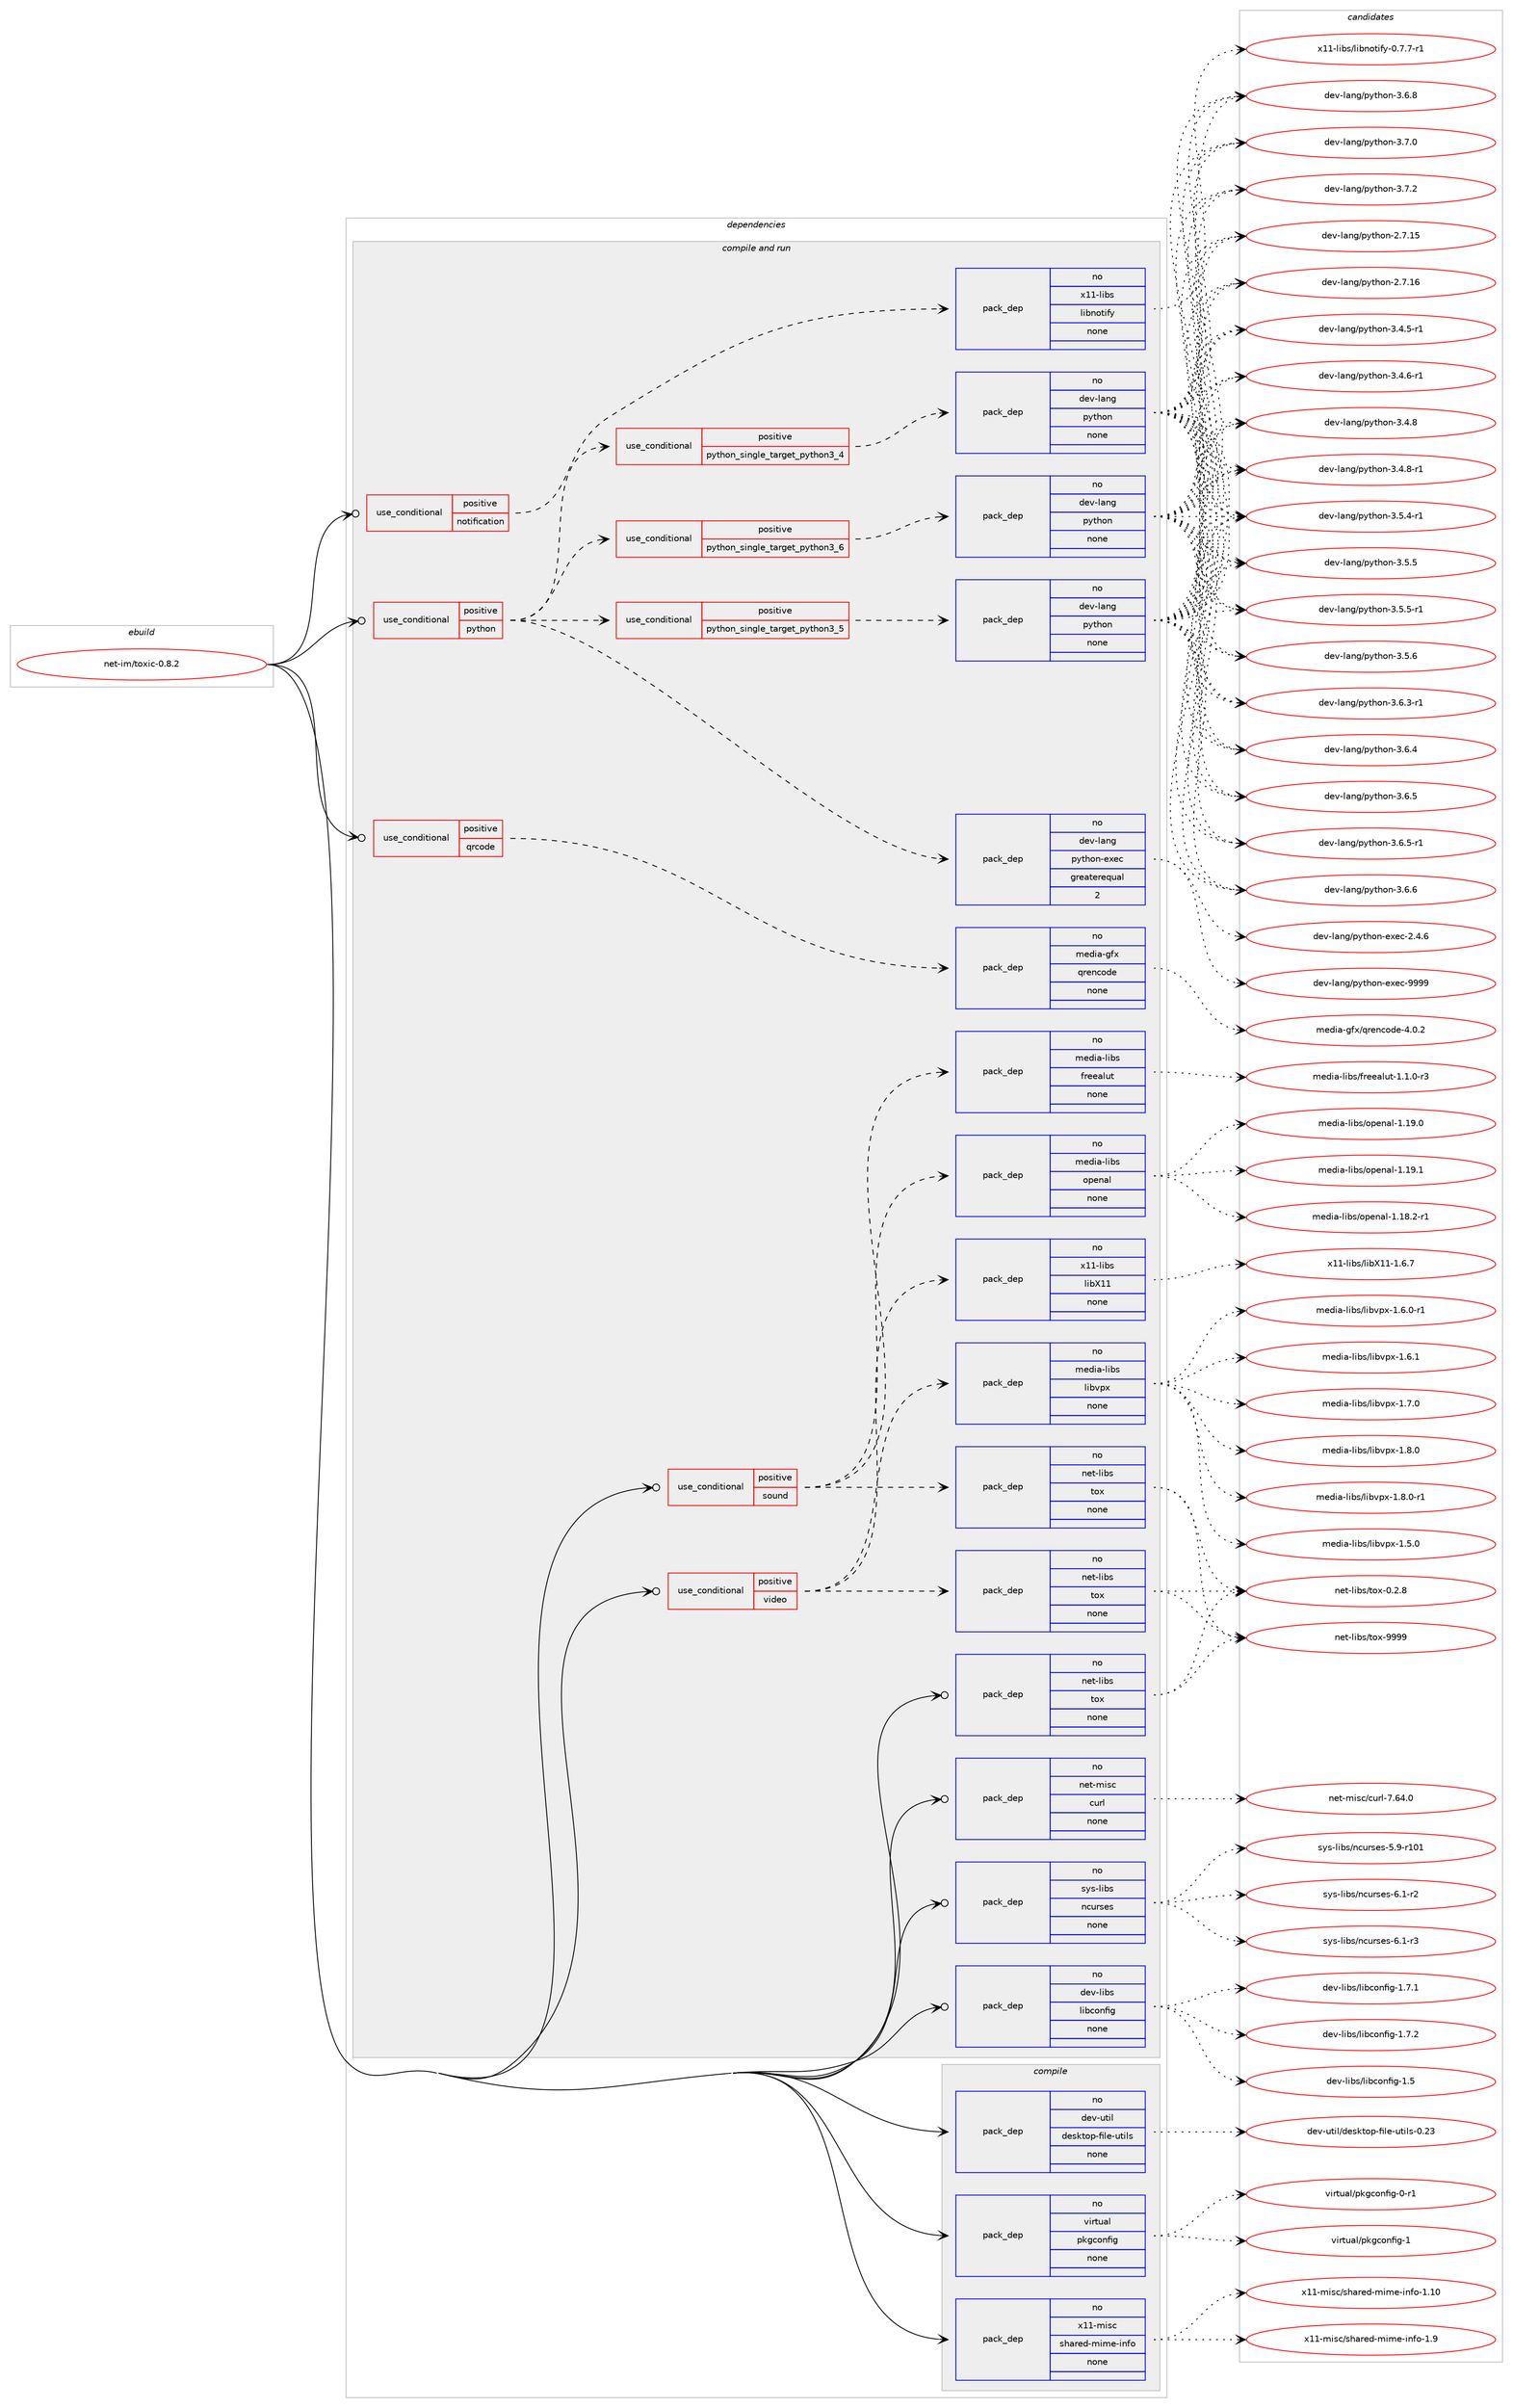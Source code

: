 digraph prolog {

# *************
# Graph options
# *************

newrank=true;
concentrate=true;
compound=true;
graph [rankdir=LR,fontname=Helvetica,fontsize=10,ranksep=1.5];#, ranksep=2.5, nodesep=0.2];
edge  [arrowhead=vee];
node  [fontname=Helvetica,fontsize=10];

# **********
# The ebuild
# **********

subgraph cluster_leftcol {
color=gray;
rank=same;
label=<<i>ebuild</i>>;
id [label="net-im/toxic-0.8.2", color=red, width=4, href="../net-im/toxic-0.8.2.svg"];
}

# ****************
# The dependencies
# ****************

subgraph cluster_midcol {
color=gray;
label=<<i>dependencies</i>>;
subgraph cluster_compile {
fillcolor="#eeeeee";
style=filled;
label=<<i>compile</i>>;
subgraph pack1184010 {
dependency1656081 [label=<<TABLE BORDER="0" CELLBORDER="1" CELLSPACING="0" CELLPADDING="4" WIDTH="220"><TR><TD ROWSPAN="6" CELLPADDING="30">pack_dep</TD></TR><TR><TD WIDTH="110">no</TD></TR><TR><TD>dev-util</TD></TR><TR><TD>desktop-file-utils</TD></TR><TR><TD>none</TD></TR><TR><TD></TD></TR></TABLE>>, shape=none, color=blue];
}
id:e -> dependency1656081:w [weight=20,style="solid",arrowhead="vee"];
subgraph pack1184011 {
dependency1656082 [label=<<TABLE BORDER="0" CELLBORDER="1" CELLSPACING="0" CELLPADDING="4" WIDTH="220"><TR><TD ROWSPAN="6" CELLPADDING="30">pack_dep</TD></TR><TR><TD WIDTH="110">no</TD></TR><TR><TD>virtual</TD></TR><TR><TD>pkgconfig</TD></TR><TR><TD>none</TD></TR><TR><TD></TD></TR></TABLE>>, shape=none, color=blue];
}
id:e -> dependency1656082:w [weight=20,style="solid",arrowhead="vee"];
subgraph pack1184012 {
dependency1656083 [label=<<TABLE BORDER="0" CELLBORDER="1" CELLSPACING="0" CELLPADDING="4" WIDTH="220"><TR><TD ROWSPAN="6" CELLPADDING="30">pack_dep</TD></TR><TR><TD WIDTH="110">no</TD></TR><TR><TD>x11-misc</TD></TR><TR><TD>shared-mime-info</TD></TR><TR><TD>none</TD></TR><TR><TD></TD></TR></TABLE>>, shape=none, color=blue];
}
id:e -> dependency1656083:w [weight=20,style="solid",arrowhead="vee"];
}
subgraph cluster_compileandrun {
fillcolor="#eeeeee";
style=filled;
label=<<i>compile and run</i>>;
subgraph cond445230 {
dependency1656084 [label=<<TABLE BORDER="0" CELLBORDER="1" CELLSPACING="0" CELLPADDING="4"><TR><TD ROWSPAN="3" CELLPADDING="10">use_conditional</TD></TR><TR><TD>positive</TD></TR><TR><TD>notification</TD></TR></TABLE>>, shape=none, color=red];
subgraph pack1184013 {
dependency1656085 [label=<<TABLE BORDER="0" CELLBORDER="1" CELLSPACING="0" CELLPADDING="4" WIDTH="220"><TR><TD ROWSPAN="6" CELLPADDING="30">pack_dep</TD></TR><TR><TD WIDTH="110">no</TD></TR><TR><TD>x11-libs</TD></TR><TR><TD>libnotify</TD></TR><TR><TD>none</TD></TR><TR><TD></TD></TR></TABLE>>, shape=none, color=blue];
}
dependency1656084:e -> dependency1656085:w [weight=20,style="dashed",arrowhead="vee"];
}
id:e -> dependency1656084:w [weight=20,style="solid",arrowhead="odotvee"];
subgraph cond445231 {
dependency1656086 [label=<<TABLE BORDER="0" CELLBORDER="1" CELLSPACING="0" CELLPADDING="4"><TR><TD ROWSPAN="3" CELLPADDING="10">use_conditional</TD></TR><TR><TD>positive</TD></TR><TR><TD>python</TD></TR></TABLE>>, shape=none, color=red];
subgraph cond445232 {
dependency1656087 [label=<<TABLE BORDER="0" CELLBORDER="1" CELLSPACING="0" CELLPADDING="4"><TR><TD ROWSPAN="3" CELLPADDING="10">use_conditional</TD></TR><TR><TD>positive</TD></TR><TR><TD>python_single_target_python3_4</TD></TR></TABLE>>, shape=none, color=red];
subgraph pack1184014 {
dependency1656088 [label=<<TABLE BORDER="0" CELLBORDER="1" CELLSPACING="0" CELLPADDING="4" WIDTH="220"><TR><TD ROWSPAN="6" CELLPADDING="30">pack_dep</TD></TR><TR><TD WIDTH="110">no</TD></TR><TR><TD>dev-lang</TD></TR><TR><TD>python</TD></TR><TR><TD>none</TD></TR><TR><TD></TD></TR></TABLE>>, shape=none, color=blue];
}
dependency1656087:e -> dependency1656088:w [weight=20,style="dashed",arrowhead="vee"];
}
dependency1656086:e -> dependency1656087:w [weight=20,style="dashed",arrowhead="vee"];
subgraph cond445233 {
dependency1656089 [label=<<TABLE BORDER="0" CELLBORDER="1" CELLSPACING="0" CELLPADDING="4"><TR><TD ROWSPAN="3" CELLPADDING="10">use_conditional</TD></TR><TR><TD>positive</TD></TR><TR><TD>python_single_target_python3_5</TD></TR></TABLE>>, shape=none, color=red];
subgraph pack1184015 {
dependency1656090 [label=<<TABLE BORDER="0" CELLBORDER="1" CELLSPACING="0" CELLPADDING="4" WIDTH="220"><TR><TD ROWSPAN="6" CELLPADDING="30">pack_dep</TD></TR><TR><TD WIDTH="110">no</TD></TR><TR><TD>dev-lang</TD></TR><TR><TD>python</TD></TR><TR><TD>none</TD></TR><TR><TD></TD></TR></TABLE>>, shape=none, color=blue];
}
dependency1656089:e -> dependency1656090:w [weight=20,style="dashed",arrowhead="vee"];
}
dependency1656086:e -> dependency1656089:w [weight=20,style="dashed",arrowhead="vee"];
subgraph cond445234 {
dependency1656091 [label=<<TABLE BORDER="0" CELLBORDER="1" CELLSPACING="0" CELLPADDING="4"><TR><TD ROWSPAN="3" CELLPADDING="10">use_conditional</TD></TR><TR><TD>positive</TD></TR><TR><TD>python_single_target_python3_6</TD></TR></TABLE>>, shape=none, color=red];
subgraph pack1184016 {
dependency1656092 [label=<<TABLE BORDER="0" CELLBORDER="1" CELLSPACING="0" CELLPADDING="4" WIDTH="220"><TR><TD ROWSPAN="6" CELLPADDING="30">pack_dep</TD></TR><TR><TD WIDTH="110">no</TD></TR><TR><TD>dev-lang</TD></TR><TR><TD>python</TD></TR><TR><TD>none</TD></TR><TR><TD></TD></TR></TABLE>>, shape=none, color=blue];
}
dependency1656091:e -> dependency1656092:w [weight=20,style="dashed",arrowhead="vee"];
}
dependency1656086:e -> dependency1656091:w [weight=20,style="dashed",arrowhead="vee"];
subgraph pack1184017 {
dependency1656093 [label=<<TABLE BORDER="0" CELLBORDER="1" CELLSPACING="0" CELLPADDING="4" WIDTH="220"><TR><TD ROWSPAN="6" CELLPADDING="30">pack_dep</TD></TR><TR><TD WIDTH="110">no</TD></TR><TR><TD>dev-lang</TD></TR><TR><TD>python-exec</TD></TR><TR><TD>greaterequal</TD></TR><TR><TD>2</TD></TR></TABLE>>, shape=none, color=blue];
}
dependency1656086:e -> dependency1656093:w [weight=20,style="dashed",arrowhead="vee"];
}
id:e -> dependency1656086:w [weight=20,style="solid",arrowhead="odotvee"];
subgraph cond445235 {
dependency1656094 [label=<<TABLE BORDER="0" CELLBORDER="1" CELLSPACING="0" CELLPADDING="4"><TR><TD ROWSPAN="3" CELLPADDING="10">use_conditional</TD></TR><TR><TD>positive</TD></TR><TR><TD>qrcode</TD></TR></TABLE>>, shape=none, color=red];
subgraph pack1184018 {
dependency1656095 [label=<<TABLE BORDER="0" CELLBORDER="1" CELLSPACING="0" CELLPADDING="4" WIDTH="220"><TR><TD ROWSPAN="6" CELLPADDING="30">pack_dep</TD></TR><TR><TD WIDTH="110">no</TD></TR><TR><TD>media-gfx</TD></TR><TR><TD>qrencode</TD></TR><TR><TD>none</TD></TR><TR><TD></TD></TR></TABLE>>, shape=none, color=blue];
}
dependency1656094:e -> dependency1656095:w [weight=20,style="dashed",arrowhead="vee"];
}
id:e -> dependency1656094:w [weight=20,style="solid",arrowhead="odotvee"];
subgraph cond445236 {
dependency1656096 [label=<<TABLE BORDER="0" CELLBORDER="1" CELLSPACING="0" CELLPADDING="4"><TR><TD ROWSPAN="3" CELLPADDING="10">use_conditional</TD></TR><TR><TD>positive</TD></TR><TR><TD>sound</TD></TR></TABLE>>, shape=none, color=red];
subgraph pack1184019 {
dependency1656097 [label=<<TABLE BORDER="0" CELLBORDER="1" CELLSPACING="0" CELLPADDING="4" WIDTH="220"><TR><TD ROWSPAN="6" CELLPADDING="30">pack_dep</TD></TR><TR><TD WIDTH="110">no</TD></TR><TR><TD>media-libs</TD></TR><TR><TD>openal</TD></TR><TR><TD>none</TD></TR><TR><TD></TD></TR></TABLE>>, shape=none, color=blue];
}
dependency1656096:e -> dependency1656097:w [weight=20,style="dashed",arrowhead="vee"];
subgraph pack1184020 {
dependency1656098 [label=<<TABLE BORDER="0" CELLBORDER="1" CELLSPACING="0" CELLPADDING="4" WIDTH="220"><TR><TD ROWSPAN="6" CELLPADDING="30">pack_dep</TD></TR><TR><TD WIDTH="110">no</TD></TR><TR><TD>media-libs</TD></TR><TR><TD>freealut</TD></TR><TR><TD>none</TD></TR><TR><TD></TD></TR></TABLE>>, shape=none, color=blue];
}
dependency1656096:e -> dependency1656098:w [weight=20,style="dashed",arrowhead="vee"];
subgraph pack1184021 {
dependency1656099 [label=<<TABLE BORDER="0" CELLBORDER="1" CELLSPACING="0" CELLPADDING="4" WIDTH="220"><TR><TD ROWSPAN="6" CELLPADDING="30">pack_dep</TD></TR><TR><TD WIDTH="110">no</TD></TR><TR><TD>net-libs</TD></TR><TR><TD>tox</TD></TR><TR><TD>none</TD></TR><TR><TD></TD></TR></TABLE>>, shape=none, color=blue];
}
dependency1656096:e -> dependency1656099:w [weight=20,style="dashed",arrowhead="vee"];
}
id:e -> dependency1656096:w [weight=20,style="solid",arrowhead="odotvee"];
subgraph cond445237 {
dependency1656100 [label=<<TABLE BORDER="0" CELLBORDER="1" CELLSPACING="0" CELLPADDING="4"><TR><TD ROWSPAN="3" CELLPADDING="10">use_conditional</TD></TR><TR><TD>positive</TD></TR><TR><TD>video</TD></TR></TABLE>>, shape=none, color=red];
subgraph pack1184022 {
dependency1656101 [label=<<TABLE BORDER="0" CELLBORDER="1" CELLSPACING="0" CELLPADDING="4" WIDTH="220"><TR><TD ROWSPAN="6" CELLPADDING="30">pack_dep</TD></TR><TR><TD WIDTH="110">no</TD></TR><TR><TD>media-libs</TD></TR><TR><TD>libvpx</TD></TR><TR><TD>none</TD></TR><TR><TD></TD></TR></TABLE>>, shape=none, color=blue];
}
dependency1656100:e -> dependency1656101:w [weight=20,style="dashed",arrowhead="vee"];
subgraph pack1184023 {
dependency1656102 [label=<<TABLE BORDER="0" CELLBORDER="1" CELLSPACING="0" CELLPADDING="4" WIDTH="220"><TR><TD ROWSPAN="6" CELLPADDING="30">pack_dep</TD></TR><TR><TD WIDTH="110">no</TD></TR><TR><TD>net-libs</TD></TR><TR><TD>tox</TD></TR><TR><TD>none</TD></TR><TR><TD></TD></TR></TABLE>>, shape=none, color=blue];
}
dependency1656100:e -> dependency1656102:w [weight=20,style="dashed",arrowhead="vee"];
subgraph pack1184024 {
dependency1656103 [label=<<TABLE BORDER="0" CELLBORDER="1" CELLSPACING="0" CELLPADDING="4" WIDTH="220"><TR><TD ROWSPAN="6" CELLPADDING="30">pack_dep</TD></TR><TR><TD WIDTH="110">no</TD></TR><TR><TD>x11-libs</TD></TR><TR><TD>libX11</TD></TR><TR><TD>none</TD></TR><TR><TD></TD></TR></TABLE>>, shape=none, color=blue];
}
dependency1656100:e -> dependency1656103:w [weight=20,style="dashed",arrowhead="vee"];
}
id:e -> dependency1656100:w [weight=20,style="solid",arrowhead="odotvee"];
subgraph pack1184025 {
dependency1656104 [label=<<TABLE BORDER="0" CELLBORDER="1" CELLSPACING="0" CELLPADDING="4" WIDTH="220"><TR><TD ROWSPAN="6" CELLPADDING="30">pack_dep</TD></TR><TR><TD WIDTH="110">no</TD></TR><TR><TD>dev-libs</TD></TR><TR><TD>libconfig</TD></TR><TR><TD>none</TD></TR><TR><TD></TD></TR></TABLE>>, shape=none, color=blue];
}
id:e -> dependency1656104:w [weight=20,style="solid",arrowhead="odotvee"];
subgraph pack1184026 {
dependency1656105 [label=<<TABLE BORDER="0" CELLBORDER="1" CELLSPACING="0" CELLPADDING="4" WIDTH="220"><TR><TD ROWSPAN="6" CELLPADDING="30">pack_dep</TD></TR><TR><TD WIDTH="110">no</TD></TR><TR><TD>net-libs</TD></TR><TR><TD>tox</TD></TR><TR><TD>none</TD></TR><TR><TD></TD></TR></TABLE>>, shape=none, color=blue];
}
id:e -> dependency1656105:w [weight=20,style="solid",arrowhead="odotvee"];
subgraph pack1184027 {
dependency1656106 [label=<<TABLE BORDER="0" CELLBORDER="1" CELLSPACING="0" CELLPADDING="4" WIDTH="220"><TR><TD ROWSPAN="6" CELLPADDING="30">pack_dep</TD></TR><TR><TD WIDTH="110">no</TD></TR><TR><TD>net-misc</TD></TR><TR><TD>curl</TD></TR><TR><TD>none</TD></TR><TR><TD></TD></TR></TABLE>>, shape=none, color=blue];
}
id:e -> dependency1656106:w [weight=20,style="solid",arrowhead="odotvee"];
subgraph pack1184028 {
dependency1656107 [label=<<TABLE BORDER="0" CELLBORDER="1" CELLSPACING="0" CELLPADDING="4" WIDTH="220"><TR><TD ROWSPAN="6" CELLPADDING="30">pack_dep</TD></TR><TR><TD WIDTH="110">no</TD></TR><TR><TD>sys-libs</TD></TR><TR><TD>ncurses</TD></TR><TR><TD>none</TD></TR><TR><TD></TD></TR></TABLE>>, shape=none, color=blue];
}
id:e -> dependency1656107:w [weight=20,style="solid",arrowhead="odotvee"];
}
subgraph cluster_run {
fillcolor="#eeeeee";
style=filled;
label=<<i>run</i>>;
}
}

# **************
# The candidates
# **************

subgraph cluster_choices {
rank=same;
color=gray;
label=<<i>candidates</i>>;

subgraph choice1184010 {
color=black;
nodesep=1;
choice100101118451171161051084710010111510711611111245102105108101451171161051081154548465051 [label="dev-util/desktop-file-utils-0.23", color=red, width=4,href="../dev-util/desktop-file-utils-0.23.svg"];
dependency1656081:e -> choice100101118451171161051084710010111510711611111245102105108101451171161051081154548465051:w [style=dotted,weight="100"];
}
subgraph choice1184011 {
color=black;
nodesep=1;
choice11810511411611797108471121071039911111010210510345484511449 [label="virtual/pkgconfig-0-r1", color=red, width=4,href="../virtual/pkgconfig-0-r1.svg"];
choice1181051141161179710847112107103991111101021051034549 [label="virtual/pkgconfig-1", color=red, width=4,href="../virtual/pkgconfig-1.svg"];
dependency1656082:e -> choice11810511411611797108471121071039911111010210510345484511449:w [style=dotted,weight="100"];
dependency1656082:e -> choice1181051141161179710847112107103991111101021051034549:w [style=dotted,weight="100"];
}
subgraph choice1184012 {
color=black;
nodesep=1;
choice12049494510910511599471151049711410110045109105109101451051101021114549464948 [label="x11-misc/shared-mime-info-1.10", color=red, width=4,href="../x11-misc/shared-mime-info-1.10.svg"];
choice120494945109105115994711510497114101100451091051091014510511010211145494657 [label="x11-misc/shared-mime-info-1.9", color=red, width=4,href="../x11-misc/shared-mime-info-1.9.svg"];
dependency1656083:e -> choice12049494510910511599471151049711410110045109105109101451051101021114549464948:w [style=dotted,weight="100"];
dependency1656083:e -> choice120494945109105115994711510497114101100451091051091014510511010211145494657:w [style=dotted,weight="100"];
}
subgraph choice1184013 {
color=black;
nodesep=1;
choice1204949451081059811547108105981101111161051021214548465546554511449 [label="x11-libs/libnotify-0.7.7-r1", color=red, width=4,href="../x11-libs/libnotify-0.7.7-r1.svg"];
dependency1656085:e -> choice1204949451081059811547108105981101111161051021214548465546554511449:w [style=dotted,weight="100"];
}
subgraph choice1184014 {
color=black;
nodesep=1;
choice10010111845108971101034711212111610411111045504655464953 [label="dev-lang/python-2.7.15", color=red, width=4,href="../dev-lang/python-2.7.15.svg"];
choice10010111845108971101034711212111610411111045504655464954 [label="dev-lang/python-2.7.16", color=red, width=4,href="../dev-lang/python-2.7.16.svg"];
choice1001011184510897110103471121211161041111104551465246534511449 [label="dev-lang/python-3.4.5-r1", color=red, width=4,href="../dev-lang/python-3.4.5-r1.svg"];
choice1001011184510897110103471121211161041111104551465246544511449 [label="dev-lang/python-3.4.6-r1", color=red, width=4,href="../dev-lang/python-3.4.6-r1.svg"];
choice100101118451089711010347112121116104111110455146524656 [label="dev-lang/python-3.4.8", color=red, width=4,href="../dev-lang/python-3.4.8.svg"];
choice1001011184510897110103471121211161041111104551465246564511449 [label="dev-lang/python-3.4.8-r1", color=red, width=4,href="../dev-lang/python-3.4.8-r1.svg"];
choice1001011184510897110103471121211161041111104551465346524511449 [label="dev-lang/python-3.5.4-r1", color=red, width=4,href="../dev-lang/python-3.5.4-r1.svg"];
choice100101118451089711010347112121116104111110455146534653 [label="dev-lang/python-3.5.5", color=red, width=4,href="../dev-lang/python-3.5.5.svg"];
choice1001011184510897110103471121211161041111104551465346534511449 [label="dev-lang/python-3.5.5-r1", color=red, width=4,href="../dev-lang/python-3.5.5-r1.svg"];
choice100101118451089711010347112121116104111110455146534654 [label="dev-lang/python-3.5.6", color=red, width=4,href="../dev-lang/python-3.5.6.svg"];
choice1001011184510897110103471121211161041111104551465446514511449 [label="dev-lang/python-3.6.3-r1", color=red, width=4,href="../dev-lang/python-3.6.3-r1.svg"];
choice100101118451089711010347112121116104111110455146544652 [label="dev-lang/python-3.6.4", color=red, width=4,href="../dev-lang/python-3.6.4.svg"];
choice100101118451089711010347112121116104111110455146544653 [label="dev-lang/python-3.6.5", color=red, width=4,href="../dev-lang/python-3.6.5.svg"];
choice1001011184510897110103471121211161041111104551465446534511449 [label="dev-lang/python-3.6.5-r1", color=red, width=4,href="../dev-lang/python-3.6.5-r1.svg"];
choice100101118451089711010347112121116104111110455146544654 [label="dev-lang/python-3.6.6", color=red, width=4,href="../dev-lang/python-3.6.6.svg"];
choice100101118451089711010347112121116104111110455146544656 [label="dev-lang/python-3.6.8", color=red, width=4,href="../dev-lang/python-3.6.8.svg"];
choice100101118451089711010347112121116104111110455146554648 [label="dev-lang/python-3.7.0", color=red, width=4,href="../dev-lang/python-3.7.0.svg"];
choice100101118451089711010347112121116104111110455146554650 [label="dev-lang/python-3.7.2", color=red, width=4,href="../dev-lang/python-3.7.2.svg"];
dependency1656088:e -> choice10010111845108971101034711212111610411111045504655464953:w [style=dotted,weight="100"];
dependency1656088:e -> choice10010111845108971101034711212111610411111045504655464954:w [style=dotted,weight="100"];
dependency1656088:e -> choice1001011184510897110103471121211161041111104551465246534511449:w [style=dotted,weight="100"];
dependency1656088:e -> choice1001011184510897110103471121211161041111104551465246544511449:w [style=dotted,weight="100"];
dependency1656088:e -> choice100101118451089711010347112121116104111110455146524656:w [style=dotted,weight="100"];
dependency1656088:e -> choice1001011184510897110103471121211161041111104551465246564511449:w [style=dotted,weight="100"];
dependency1656088:e -> choice1001011184510897110103471121211161041111104551465346524511449:w [style=dotted,weight="100"];
dependency1656088:e -> choice100101118451089711010347112121116104111110455146534653:w [style=dotted,weight="100"];
dependency1656088:e -> choice1001011184510897110103471121211161041111104551465346534511449:w [style=dotted,weight="100"];
dependency1656088:e -> choice100101118451089711010347112121116104111110455146534654:w [style=dotted,weight="100"];
dependency1656088:e -> choice1001011184510897110103471121211161041111104551465446514511449:w [style=dotted,weight="100"];
dependency1656088:e -> choice100101118451089711010347112121116104111110455146544652:w [style=dotted,weight="100"];
dependency1656088:e -> choice100101118451089711010347112121116104111110455146544653:w [style=dotted,weight="100"];
dependency1656088:e -> choice1001011184510897110103471121211161041111104551465446534511449:w [style=dotted,weight="100"];
dependency1656088:e -> choice100101118451089711010347112121116104111110455146544654:w [style=dotted,weight="100"];
dependency1656088:e -> choice100101118451089711010347112121116104111110455146544656:w [style=dotted,weight="100"];
dependency1656088:e -> choice100101118451089711010347112121116104111110455146554648:w [style=dotted,weight="100"];
dependency1656088:e -> choice100101118451089711010347112121116104111110455146554650:w [style=dotted,weight="100"];
}
subgraph choice1184015 {
color=black;
nodesep=1;
choice10010111845108971101034711212111610411111045504655464953 [label="dev-lang/python-2.7.15", color=red, width=4,href="../dev-lang/python-2.7.15.svg"];
choice10010111845108971101034711212111610411111045504655464954 [label="dev-lang/python-2.7.16", color=red, width=4,href="../dev-lang/python-2.7.16.svg"];
choice1001011184510897110103471121211161041111104551465246534511449 [label="dev-lang/python-3.4.5-r1", color=red, width=4,href="../dev-lang/python-3.4.5-r1.svg"];
choice1001011184510897110103471121211161041111104551465246544511449 [label="dev-lang/python-3.4.6-r1", color=red, width=4,href="../dev-lang/python-3.4.6-r1.svg"];
choice100101118451089711010347112121116104111110455146524656 [label="dev-lang/python-3.4.8", color=red, width=4,href="../dev-lang/python-3.4.8.svg"];
choice1001011184510897110103471121211161041111104551465246564511449 [label="dev-lang/python-3.4.8-r1", color=red, width=4,href="../dev-lang/python-3.4.8-r1.svg"];
choice1001011184510897110103471121211161041111104551465346524511449 [label="dev-lang/python-3.5.4-r1", color=red, width=4,href="../dev-lang/python-3.5.4-r1.svg"];
choice100101118451089711010347112121116104111110455146534653 [label="dev-lang/python-3.5.5", color=red, width=4,href="../dev-lang/python-3.5.5.svg"];
choice1001011184510897110103471121211161041111104551465346534511449 [label="dev-lang/python-3.5.5-r1", color=red, width=4,href="../dev-lang/python-3.5.5-r1.svg"];
choice100101118451089711010347112121116104111110455146534654 [label="dev-lang/python-3.5.6", color=red, width=4,href="../dev-lang/python-3.5.6.svg"];
choice1001011184510897110103471121211161041111104551465446514511449 [label="dev-lang/python-3.6.3-r1", color=red, width=4,href="../dev-lang/python-3.6.3-r1.svg"];
choice100101118451089711010347112121116104111110455146544652 [label="dev-lang/python-3.6.4", color=red, width=4,href="../dev-lang/python-3.6.4.svg"];
choice100101118451089711010347112121116104111110455146544653 [label="dev-lang/python-3.6.5", color=red, width=4,href="../dev-lang/python-3.6.5.svg"];
choice1001011184510897110103471121211161041111104551465446534511449 [label="dev-lang/python-3.6.5-r1", color=red, width=4,href="../dev-lang/python-3.6.5-r1.svg"];
choice100101118451089711010347112121116104111110455146544654 [label="dev-lang/python-3.6.6", color=red, width=4,href="../dev-lang/python-3.6.6.svg"];
choice100101118451089711010347112121116104111110455146544656 [label="dev-lang/python-3.6.8", color=red, width=4,href="../dev-lang/python-3.6.8.svg"];
choice100101118451089711010347112121116104111110455146554648 [label="dev-lang/python-3.7.0", color=red, width=4,href="../dev-lang/python-3.7.0.svg"];
choice100101118451089711010347112121116104111110455146554650 [label="dev-lang/python-3.7.2", color=red, width=4,href="../dev-lang/python-3.7.2.svg"];
dependency1656090:e -> choice10010111845108971101034711212111610411111045504655464953:w [style=dotted,weight="100"];
dependency1656090:e -> choice10010111845108971101034711212111610411111045504655464954:w [style=dotted,weight="100"];
dependency1656090:e -> choice1001011184510897110103471121211161041111104551465246534511449:w [style=dotted,weight="100"];
dependency1656090:e -> choice1001011184510897110103471121211161041111104551465246544511449:w [style=dotted,weight="100"];
dependency1656090:e -> choice100101118451089711010347112121116104111110455146524656:w [style=dotted,weight="100"];
dependency1656090:e -> choice1001011184510897110103471121211161041111104551465246564511449:w [style=dotted,weight="100"];
dependency1656090:e -> choice1001011184510897110103471121211161041111104551465346524511449:w [style=dotted,weight="100"];
dependency1656090:e -> choice100101118451089711010347112121116104111110455146534653:w [style=dotted,weight="100"];
dependency1656090:e -> choice1001011184510897110103471121211161041111104551465346534511449:w [style=dotted,weight="100"];
dependency1656090:e -> choice100101118451089711010347112121116104111110455146534654:w [style=dotted,weight="100"];
dependency1656090:e -> choice1001011184510897110103471121211161041111104551465446514511449:w [style=dotted,weight="100"];
dependency1656090:e -> choice100101118451089711010347112121116104111110455146544652:w [style=dotted,weight="100"];
dependency1656090:e -> choice100101118451089711010347112121116104111110455146544653:w [style=dotted,weight="100"];
dependency1656090:e -> choice1001011184510897110103471121211161041111104551465446534511449:w [style=dotted,weight="100"];
dependency1656090:e -> choice100101118451089711010347112121116104111110455146544654:w [style=dotted,weight="100"];
dependency1656090:e -> choice100101118451089711010347112121116104111110455146544656:w [style=dotted,weight="100"];
dependency1656090:e -> choice100101118451089711010347112121116104111110455146554648:w [style=dotted,weight="100"];
dependency1656090:e -> choice100101118451089711010347112121116104111110455146554650:w [style=dotted,weight="100"];
}
subgraph choice1184016 {
color=black;
nodesep=1;
choice10010111845108971101034711212111610411111045504655464953 [label="dev-lang/python-2.7.15", color=red, width=4,href="../dev-lang/python-2.7.15.svg"];
choice10010111845108971101034711212111610411111045504655464954 [label="dev-lang/python-2.7.16", color=red, width=4,href="../dev-lang/python-2.7.16.svg"];
choice1001011184510897110103471121211161041111104551465246534511449 [label="dev-lang/python-3.4.5-r1", color=red, width=4,href="../dev-lang/python-3.4.5-r1.svg"];
choice1001011184510897110103471121211161041111104551465246544511449 [label="dev-lang/python-3.4.6-r1", color=red, width=4,href="../dev-lang/python-3.4.6-r1.svg"];
choice100101118451089711010347112121116104111110455146524656 [label="dev-lang/python-3.4.8", color=red, width=4,href="../dev-lang/python-3.4.8.svg"];
choice1001011184510897110103471121211161041111104551465246564511449 [label="dev-lang/python-3.4.8-r1", color=red, width=4,href="../dev-lang/python-3.4.8-r1.svg"];
choice1001011184510897110103471121211161041111104551465346524511449 [label="dev-lang/python-3.5.4-r1", color=red, width=4,href="../dev-lang/python-3.5.4-r1.svg"];
choice100101118451089711010347112121116104111110455146534653 [label="dev-lang/python-3.5.5", color=red, width=4,href="../dev-lang/python-3.5.5.svg"];
choice1001011184510897110103471121211161041111104551465346534511449 [label="dev-lang/python-3.5.5-r1", color=red, width=4,href="../dev-lang/python-3.5.5-r1.svg"];
choice100101118451089711010347112121116104111110455146534654 [label="dev-lang/python-3.5.6", color=red, width=4,href="../dev-lang/python-3.5.6.svg"];
choice1001011184510897110103471121211161041111104551465446514511449 [label="dev-lang/python-3.6.3-r1", color=red, width=4,href="../dev-lang/python-3.6.3-r1.svg"];
choice100101118451089711010347112121116104111110455146544652 [label="dev-lang/python-3.6.4", color=red, width=4,href="../dev-lang/python-3.6.4.svg"];
choice100101118451089711010347112121116104111110455146544653 [label="dev-lang/python-3.6.5", color=red, width=4,href="../dev-lang/python-3.6.5.svg"];
choice1001011184510897110103471121211161041111104551465446534511449 [label="dev-lang/python-3.6.5-r1", color=red, width=4,href="../dev-lang/python-3.6.5-r1.svg"];
choice100101118451089711010347112121116104111110455146544654 [label="dev-lang/python-3.6.6", color=red, width=4,href="../dev-lang/python-3.6.6.svg"];
choice100101118451089711010347112121116104111110455146544656 [label="dev-lang/python-3.6.8", color=red, width=4,href="../dev-lang/python-3.6.8.svg"];
choice100101118451089711010347112121116104111110455146554648 [label="dev-lang/python-3.7.0", color=red, width=4,href="../dev-lang/python-3.7.0.svg"];
choice100101118451089711010347112121116104111110455146554650 [label="dev-lang/python-3.7.2", color=red, width=4,href="../dev-lang/python-3.7.2.svg"];
dependency1656092:e -> choice10010111845108971101034711212111610411111045504655464953:w [style=dotted,weight="100"];
dependency1656092:e -> choice10010111845108971101034711212111610411111045504655464954:w [style=dotted,weight="100"];
dependency1656092:e -> choice1001011184510897110103471121211161041111104551465246534511449:w [style=dotted,weight="100"];
dependency1656092:e -> choice1001011184510897110103471121211161041111104551465246544511449:w [style=dotted,weight="100"];
dependency1656092:e -> choice100101118451089711010347112121116104111110455146524656:w [style=dotted,weight="100"];
dependency1656092:e -> choice1001011184510897110103471121211161041111104551465246564511449:w [style=dotted,weight="100"];
dependency1656092:e -> choice1001011184510897110103471121211161041111104551465346524511449:w [style=dotted,weight="100"];
dependency1656092:e -> choice100101118451089711010347112121116104111110455146534653:w [style=dotted,weight="100"];
dependency1656092:e -> choice1001011184510897110103471121211161041111104551465346534511449:w [style=dotted,weight="100"];
dependency1656092:e -> choice100101118451089711010347112121116104111110455146534654:w [style=dotted,weight="100"];
dependency1656092:e -> choice1001011184510897110103471121211161041111104551465446514511449:w [style=dotted,weight="100"];
dependency1656092:e -> choice100101118451089711010347112121116104111110455146544652:w [style=dotted,weight="100"];
dependency1656092:e -> choice100101118451089711010347112121116104111110455146544653:w [style=dotted,weight="100"];
dependency1656092:e -> choice1001011184510897110103471121211161041111104551465446534511449:w [style=dotted,weight="100"];
dependency1656092:e -> choice100101118451089711010347112121116104111110455146544654:w [style=dotted,weight="100"];
dependency1656092:e -> choice100101118451089711010347112121116104111110455146544656:w [style=dotted,weight="100"];
dependency1656092:e -> choice100101118451089711010347112121116104111110455146554648:w [style=dotted,weight="100"];
dependency1656092:e -> choice100101118451089711010347112121116104111110455146554650:w [style=dotted,weight="100"];
}
subgraph choice1184017 {
color=black;
nodesep=1;
choice1001011184510897110103471121211161041111104510112010199455046524654 [label="dev-lang/python-exec-2.4.6", color=red, width=4,href="../dev-lang/python-exec-2.4.6.svg"];
choice10010111845108971101034711212111610411111045101120101994557575757 [label="dev-lang/python-exec-9999", color=red, width=4,href="../dev-lang/python-exec-9999.svg"];
dependency1656093:e -> choice1001011184510897110103471121211161041111104510112010199455046524654:w [style=dotted,weight="100"];
dependency1656093:e -> choice10010111845108971101034711212111610411111045101120101994557575757:w [style=dotted,weight="100"];
}
subgraph choice1184018 {
color=black;
nodesep=1;
choice10910110010597451031021204711311410111099111100101455246484650 [label="media-gfx/qrencode-4.0.2", color=red, width=4,href="../media-gfx/qrencode-4.0.2.svg"];
dependency1656095:e -> choice10910110010597451031021204711311410111099111100101455246484650:w [style=dotted,weight="100"];
}
subgraph choice1184019 {
color=black;
nodesep=1;
choice1091011001059745108105981154711111210111097108454946495646504511449 [label="media-libs/openal-1.18.2-r1", color=red, width=4,href="../media-libs/openal-1.18.2-r1.svg"];
choice109101100105974510810598115471111121011109710845494649574648 [label="media-libs/openal-1.19.0", color=red, width=4,href="../media-libs/openal-1.19.0.svg"];
choice109101100105974510810598115471111121011109710845494649574649 [label="media-libs/openal-1.19.1", color=red, width=4,href="../media-libs/openal-1.19.1.svg"];
dependency1656097:e -> choice1091011001059745108105981154711111210111097108454946495646504511449:w [style=dotted,weight="100"];
dependency1656097:e -> choice109101100105974510810598115471111121011109710845494649574648:w [style=dotted,weight="100"];
dependency1656097:e -> choice109101100105974510810598115471111121011109710845494649574649:w [style=dotted,weight="100"];
}
subgraph choice1184020 {
color=black;
nodesep=1;
choice10910110010597451081059811547102114101101971081171164549464946484511451 [label="media-libs/freealut-1.1.0-r3", color=red, width=4,href="../media-libs/freealut-1.1.0-r3.svg"];
dependency1656098:e -> choice10910110010597451081059811547102114101101971081171164549464946484511451:w [style=dotted,weight="100"];
}
subgraph choice1184021 {
color=black;
nodesep=1;
choice110101116451081059811547116111120454846504656 [label="net-libs/tox-0.2.8", color=red, width=4,href="../net-libs/tox-0.2.8.svg"];
choice1101011164510810598115471161111204557575757 [label="net-libs/tox-9999", color=red, width=4,href="../net-libs/tox-9999.svg"];
dependency1656099:e -> choice110101116451081059811547116111120454846504656:w [style=dotted,weight="100"];
dependency1656099:e -> choice1101011164510810598115471161111204557575757:w [style=dotted,weight="100"];
}
subgraph choice1184022 {
color=black;
nodesep=1;
choice1091011001059745108105981154710810598118112120454946534648 [label="media-libs/libvpx-1.5.0", color=red, width=4,href="../media-libs/libvpx-1.5.0.svg"];
choice10910110010597451081059811547108105981181121204549465446484511449 [label="media-libs/libvpx-1.6.0-r1", color=red, width=4,href="../media-libs/libvpx-1.6.0-r1.svg"];
choice1091011001059745108105981154710810598118112120454946544649 [label="media-libs/libvpx-1.6.1", color=red, width=4,href="../media-libs/libvpx-1.6.1.svg"];
choice1091011001059745108105981154710810598118112120454946554648 [label="media-libs/libvpx-1.7.0", color=red, width=4,href="../media-libs/libvpx-1.7.0.svg"];
choice1091011001059745108105981154710810598118112120454946564648 [label="media-libs/libvpx-1.8.0", color=red, width=4,href="../media-libs/libvpx-1.8.0.svg"];
choice10910110010597451081059811547108105981181121204549465646484511449 [label="media-libs/libvpx-1.8.0-r1", color=red, width=4,href="../media-libs/libvpx-1.8.0-r1.svg"];
dependency1656101:e -> choice1091011001059745108105981154710810598118112120454946534648:w [style=dotted,weight="100"];
dependency1656101:e -> choice10910110010597451081059811547108105981181121204549465446484511449:w [style=dotted,weight="100"];
dependency1656101:e -> choice1091011001059745108105981154710810598118112120454946544649:w [style=dotted,weight="100"];
dependency1656101:e -> choice1091011001059745108105981154710810598118112120454946554648:w [style=dotted,weight="100"];
dependency1656101:e -> choice1091011001059745108105981154710810598118112120454946564648:w [style=dotted,weight="100"];
dependency1656101:e -> choice10910110010597451081059811547108105981181121204549465646484511449:w [style=dotted,weight="100"];
}
subgraph choice1184023 {
color=black;
nodesep=1;
choice110101116451081059811547116111120454846504656 [label="net-libs/tox-0.2.8", color=red, width=4,href="../net-libs/tox-0.2.8.svg"];
choice1101011164510810598115471161111204557575757 [label="net-libs/tox-9999", color=red, width=4,href="../net-libs/tox-9999.svg"];
dependency1656102:e -> choice110101116451081059811547116111120454846504656:w [style=dotted,weight="100"];
dependency1656102:e -> choice1101011164510810598115471161111204557575757:w [style=dotted,weight="100"];
}
subgraph choice1184024 {
color=black;
nodesep=1;
choice120494945108105981154710810598884949454946544655 [label="x11-libs/libX11-1.6.7", color=red, width=4,href="../x11-libs/libX11-1.6.7.svg"];
dependency1656103:e -> choice120494945108105981154710810598884949454946544655:w [style=dotted,weight="100"];
}
subgraph choice1184025 {
color=black;
nodesep=1;
choice100101118451081059811547108105989911111010210510345494653 [label="dev-libs/libconfig-1.5", color=red, width=4,href="../dev-libs/libconfig-1.5.svg"];
choice1001011184510810598115471081059899111110102105103454946554649 [label="dev-libs/libconfig-1.7.1", color=red, width=4,href="../dev-libs/libconfig-1.7.1.svg"];
choice1001011184510810598115471081059899111110102105103454946554650 [label="dev-libs/libconfig-1.7.2", color=red, width=4,href="../dev-libs/libconfig-1.7.2.svg"];
dependency1656104:e -> choice100101118451081059811547108105989911111010210510345494653:w [style=dotted,weight="100"];
dependency1656104:e -> choice1001011184510810598115471081059899111110102105103454946554649:w [style=dotted,weight="100"];
dependency1656104:e -> choice1001011184510810598115471081059899111110102105103454946554650:w [style=dotted,weight="100"];
}
subgraph choice1184026 {
color=black;
nodesep=1;
choice110101116451081059811547116111120454846504656 [label="net-libs/tox-0.2.8", color=red, width=4,href="../net-libs/tox-0.2.8.svg"];
choice1101011164510810598115471161111204557575757 [label="net-libs/tox-9999", color=red, width=4,href="../net-libs/tox-9999.svg"];
dependency1656105:e -> choice110101116451081059811547116111120454846504656:w [style=dotted,weight="100"];
dependency1656105:e -> choice1101011164510810598115471161111204557575757:w [style=dotted,weight="100"];
}
subgraph choice1184027 {
color=black;
nodesep=1;
choice1101011164510910511599479911711410845554654524648 [label="net-misc/curl-7.64.0", color=red, width=4,href="../net-misc/curl-7.64.0.svg"];
dependency1656106:e -> choice1101011164510910511599479911711410845554654524648:w [style=dotted,weight="100"];
}
subgraph choice1184028 {
color=black;
nodesep=1;
choice115121115451081059811547110991171141151011154553465745114494849 [label="sys-libs/ncurses-5.9-r101", color=red, width=4,href="../sys-libs/ncurses-5.9-r101.svg"];
choice11512111545108105981154711099117114115101115455446494511450 [label="sys-libs/ncurses-6.1-r2", color=red, width=4,href="../sys-libs/ncurses-6.1-r2.svg"];
choice11512111545108105981154711099117114115101115455446494511451 [label="sys-libs/ncurses-6.1-r3", color=red, width=4,href="../sys-libs/ncurses-6.1-r3.svg"];
dependency1656107:e -> choice115121115451081059811547110991171141151011154553465745114494849:w [style=dotted,weight="100"];
dependency1656107:e -> choice11512111545108105981154711099117114115101115455446494511450:w [style=dotted,weight="100"];
dependency1656107:e -> choice11512111545108105981154711099117114115101115455446494511451:w [style=dotted,weight="100"];
}
}

}
